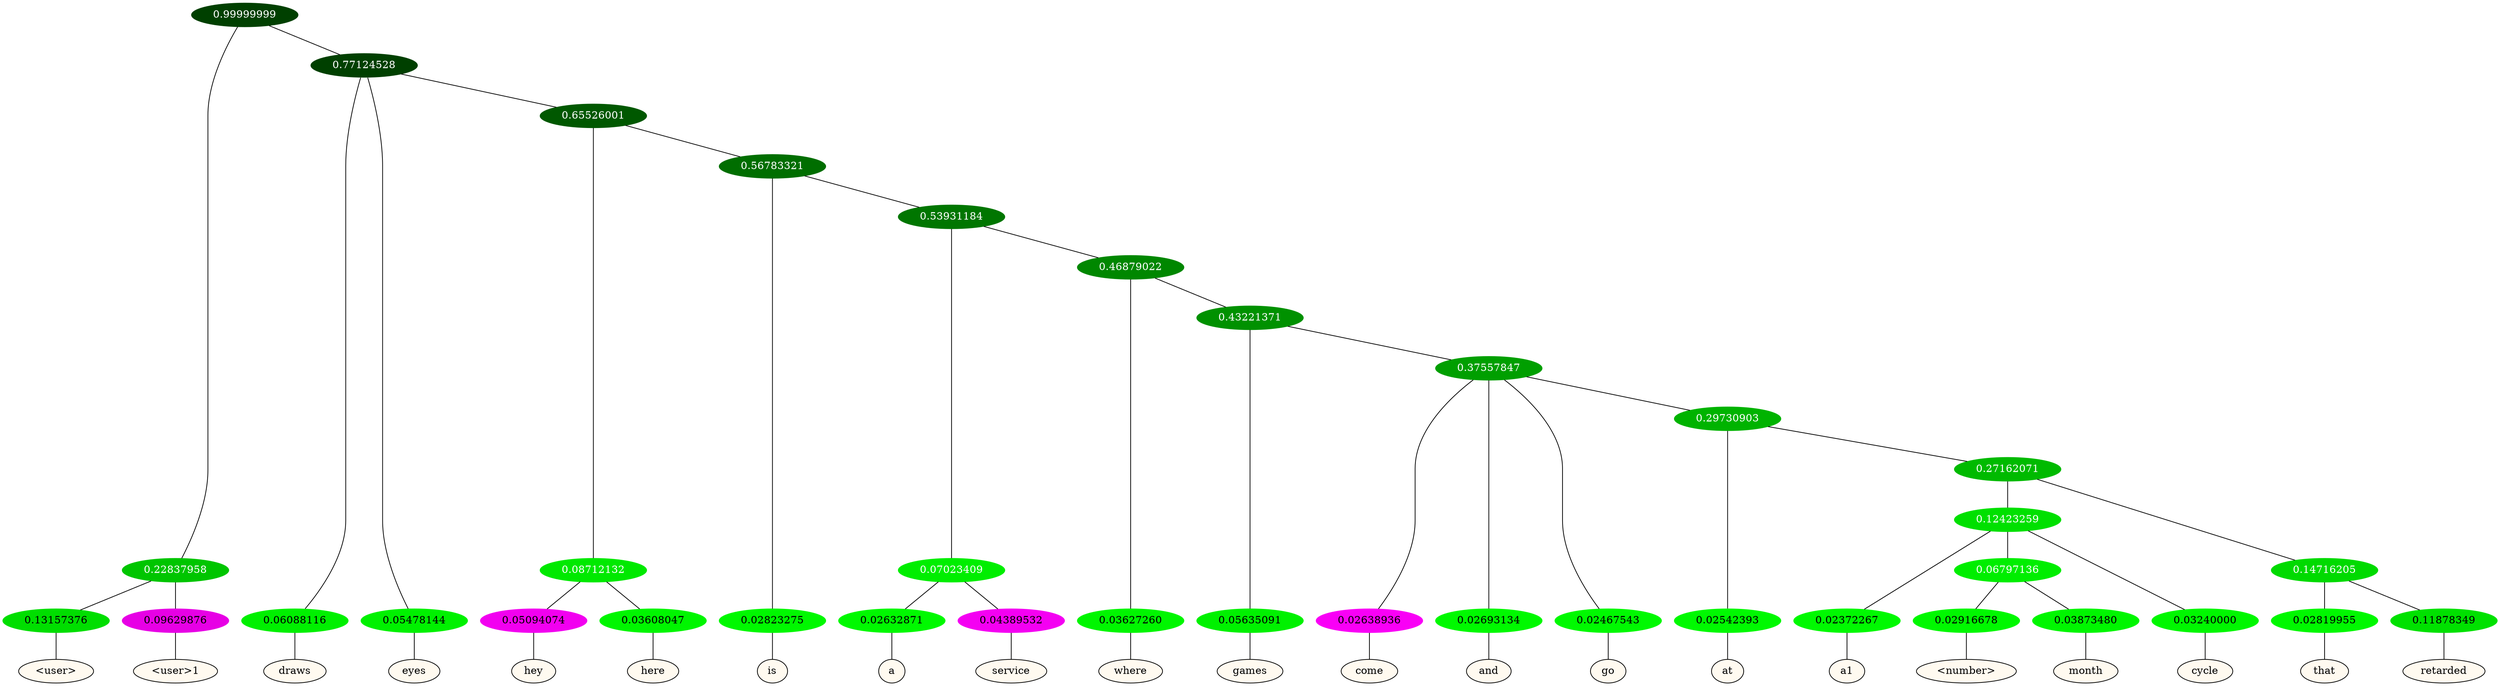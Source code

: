 graph {
	node [format=png height=0.15 nodesep=0.001 ordering=out overlap=prism overlap_scaling=0.01 ranksep=0.001 ratio=0.2 style=filled width=0.15]
	{
		rank=same
		a_w_3 [label="\<user\>" color=black fillcolor=floralwhite style="filled,solid"]
		a_w_4 [label="\<user\>1" color=black fillcolor=floralwhite style="filled,solid"]
		a_w_5 [label=draws color=black fillcolor=floralwhite style="filled,solid"]
		a_w_6 [label=eyes color=black fillcolor=floralwhite style="filled,solid"]
		a_w_10 [label=hey color=black fillcolor=floralwhite style="filled,solid"]
		a_w_11 [label=here color=black fillcolor=floralwhite style="filled,solid"]
		a_w_12 [label=is color=black fillcolor=floralwhite style="filled,solid"]
		a_w_16 [label=a color=black fillcolor=floralwhite style="filled,solid"]
		a_w_17 [label=service color=black fillcolor=floralwhite style="filled,solid"]
		a_w_18 [label=where color=black fillcolor=floralwhite style="filled,solid"]
		a_w_20 [label=games color=black fillcolor=floralwhite style="filled,solid"]
		a_w_22 [label=come color=black fillcolor=floralwhite style="filled,solid"]
		a_w_23 [label=and color=black fillcolor=floralwhite style="filled,solid"]
		a_w_24 [label=go color=black fillcolor=floralwhite style="filled,solid"]
		a_w_26 [label=at color=black fillcolor=floralwhite style="filled,solid"]
		a_w_30 [label=a1 color=black fillcolor=floralwhite style="filled,solid"]
		a_w_35 [label="\<number\>" color=black fillcolor=floralwhite style="filled,solid"]
		a_w_36 [label=month color=black fillcolor=floralwhite style="filled,solid"]
		a_w_32 [label=cycle color=black fillcolor=floralwhite style="filled,solid"]
		a_w_33 [label=that color=black fillcolor=floralwhite style="filled,solid"]
		a_w_34 [label=retarded color=black fillcolor=floralwhite style="filled,solid"]
	}
	a_n_3 -- a_w_3
	a_n_4 -- a_w_4
	a_n_5 -- a_w_5
	a_n_6 -- a_w_6
	a_n_10 -- a_w_10
	a_n_11 -- a_w_11
	a_n_12 -- a_w_12
	a_n_16 -- a_w_16
	a_n_17 -- a_w_17
	a_n_18 -- a_w_18
	a_n_20 -- a_w_20
	a_n_22 -- a_w_22
	a_n_23 -- a_w_23
	a_n_24 -- a_w_24
	a_n_26 -- a_w_26
	a_n_30 -- a_w_30
	a_n_35 -- a_w_35
	a_n_36 -- a_w_36
	a_n_32 -- a_w_32
	a_n_33 -- a_w_33
	a_n_34 -- a_w_34
	{
		rank=same
		a_n_3 [label=0.13157376 color="0.334 1.000 0.868" fontcolor=black]
		a_n_4 [label=0.09629876 color="0.835 1.000 0.904" fontcolor=black]
		a_n_5 [label=0.06088116 color="0.334 1.000 0.939" fontcolor=black]
		a_n_6 [label=0.05478144 color="0.334 1.000 0.945" fontcolor=black]
		a_n_10 [label=0.05094074 color="0.835 1.000 0.949" fontcolor=black]
		a_n_11 [label=0.03608047 color="0.334 1.000 0.964" fontcolor=black]
		a_n_12 [label=0.02823275 color="0.334 1.000 0.972" fontcolor=black]
		a_n_16 [label=0.02632871 color="0.334 1.000 0.974" fontcolor=black]
		a_n_17 [label=0.04389532 color="0.835 1.000 0.956" fontcolor=black]
		a_n_18 [label=0.03627260 color="0.334 1.000 0.964" fontcolor=black]
		a_n_20 [label=0.05635091 color="0.334 1.000 0.944" fontcolor=black]
		a_n_22 [label=0.02638936 color="0.835 1.000 0.974" fontcolor=black]
		a_n_23 [label=0.02693134 color="0.334 1.000 0.973" fontcolor=black]
		a_n_24 [label=0.02467543 color="0.334 1.000 0.975" fontcolor=black]
		a_n_26 [label=0.02542393 color="0.334 1.000 0.975" fontcolor=black]
		a_n_30 [label=0.02372267 color="0.334 1.000 0.976" fontcolor=black]
		a_n_35 [label=0.02916678 color="0.334 1.000 0.971" fontcolor=black]
		a_n_36 [label=0.03873480 color="0.334 1.000 0.961" fontcolor=black]
		a_n_32 [label=0.03240000 color="0.334 1.000 0.968" fontcolor=black]
		a_n_33 [label=0.02819955 color="0.334 1.000 0.972" fontcolor=black]
		a_n_34 [label=0.11878349 color="0.334 1.000 0.881" fontcolor=black]
	}
	a_n_0 [label=0.99999999 color="0.334 1.000 0.250" fontcolor=grey99]
	a_n_1 [label=0.22837958 color="0.334 1.000 0.772" fontcolor=grey99]
	a_n_0 -- a_n_1
	a_n_2 [label=0.77124528 color="0.334 1.000 0.250" fontcolor=grey99]
	a_n_0 -- a_n_2
	a_n_1 -- a_n_3
	a_n_1 -- a_n_4
	a_n_2 -- a_n_5
	a_n_2 -- a_n_6
	a_n_7 [label=0.65526001 color="0.334 1.000 0.345" fontcolor=grey99]
	a_n_2 -- a_n_7
	a_n_8 [label=0.08712132 color="0.334 1.000 0.913" fontcolor=grey99]
	a_n_7 -- a_n_8
	a_n_9 [label=0.56783321 color="0.334 1.000 0.432" fontcolor=grey99]
	a_n_7 -- a_n_9
	a_n_8 -- a_n_10
	a_n_8 -- a_n_11
	a_n_9 -- a_n_12
	a_n_13 [label=0.53931184 color="0.334 1.000 0.461" fontcolor=grey99]
	a_n_9 -- a_n_13
	a_n_14 [label=0.07023409 color="0.334 1.000 0.930" fontcolor=grey99]
	a_n_13 -- a_n_14
	a_n_15 [label=0.46879022 color="0.334 1.000 0.531" fontcolor=grey99]
	a_n_13 -- a_n_15
	a_n_14 -- a_n_16
	a_n_14 -- a_n_17
	a_n_15 -- a_n_18
	a_n_19 [label=0.43221371 color="0.334 1.000 0.568" fontcolor=grey99]
	a_n_15 -- a_n_19
	a_n_19 -- a_n_20
	a_n_21 [label=0.37557847 color="0.334 1.000 0.624" fontcolor=grey99]
	a_n_19 -- a_n_21
	a_n_21 -- a_n_22
	a_n_21 -- a_n_23
	a_n_21 -- a_n_24
	a_n_25 [label=0.29730903 color="0.334 1.000 0.703" fontcolor=grey99]
	a_n_21 -- a_n_25
	a_n_25 -- a_n_26
	a_n_27 [label=0.27162071 color="0.334 1.000 0.728" fontcolor=grey99]
	a_n_25 -- a_n_27
	a_n_28 [label=0.12423259 color="0.334 1.000 0.876" fontcolor=grey99]
	a_n_27 -- a_n_28
	a_n_29 [label=0.14716205 color="0.334 1.000 0.853" fontcolor=grey99]
	a_n_27 -- a_n_29
	a_n_28 -- a_n_30
	a_n_31 [label=0.06797136 color="0.334 1.000 0.932" fontcolor=grey99]
	a_n_28 -- a_n_31
	a_n_28 -- a_n_32
	a_n_29 -- a_n_33
	a_n_29 -- a_n_34
	a_n_31 -- a_n_35
	a_n_31 -- a_n_36
}
